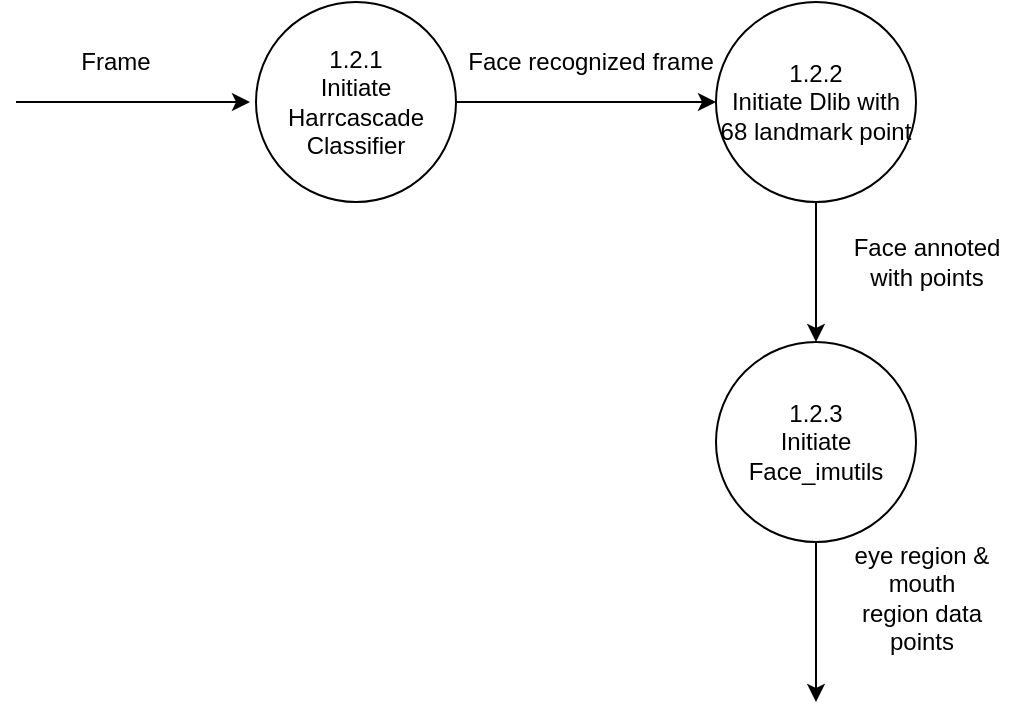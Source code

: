 <mxfile version="14.1.8" type="github">
  <diagram id="ygghDUTjfjhycSP1k7Ox" name="Page-1">
    <mxGraphModel dx="744" dy="357" grid="1" gridSize="10" guides="1" tooltips="1" connect="1" arrows="1" fold="1" page="1" pageScale="1" pageWidth="850" pageHeight="1100" math="0" shadow="0">
      <root>
        <mxCell id="0" />
        <mxCell id="1" parent="0" />
        <mxCell id="7ZuKBuAMagFnStaNHIoC-1" value="1.2.1&lt;br&gt;Initiate Harrcascade&lt;br&gt;Classifier" style="ellipse;whiteSpace=wrap;html=1;aspect=fixed;" vertex="1" parent="1">
          <mxGeometry x="200" y="120" width="100" height="100" as="geometry" />
        </mxCell>
        <mxCell id="7ZuKBuAMagFnStaNHIoC-2" value="1.2.2&lt;br&gt;Initiate Dlib with 68 landmark point" style="ellipse;whiteSpace=wrap;html=1;aspect=fixed;" vertex="1" parent="1">
          <mxGeometry x="430" y="120" width="100" height="100" as="geometry" />
        </mxCell>
        <mxCell id="7ZuKBuAMagFnStaNHIoC-3" value="" style="endArrow=classic;html=1;exitX=1;exitY=0.5;exitDx=0;exitDy=0;entryX=0;entryY=0.5;entryDx=0;entryDy=0;" edge="1" parent="1" source="7ZuKBuAMagFnStaNHIoC-1" target="7ZuKBuAMagFnStaNHIoC-2">
          <mxGeometry width="50" height="50" relative="1" as="geometry">
            <mxPoint x="300" y="200" as="sourcePoint" />
            <mxPoint x="350" y="150" as="targetPoint" />
          </mxGeometry>
        </mxCell>
        <mxCell id="7ZuKBuAMagFnStaNHIoC-4" value="Face recognized frame" style="text;html=1;align=center;verticalAlign=middle;resizable=0;points=[];autosize=1;" vertex="1" parent="1">
          <mxGeometry x="297" y="140" width="140" height="20" as="geometry" />
        </mxCell>
        <mxCell id="7ZuKBuAMagFnStaNHIoC-5" value="" style="endArrow=classic;html=1;exitX=0.5;exitY=1;exitDx=0;exitDy=0;" edge="1" parent="1" source="7ZuKBuAMagFnStaNHIoC-2">
          <mxGeometry width="50" height="50" relative="1" as="geometry">
            <mxPoint x="510" y="320" as="sourcePoint" />
            <mxPoint x="480" y="290" as="targetPoint" />
          </mxGeometry>
        </mxCell>
        <mxCell id="7ZuKBuAMagFnStaNHIoC-6" value="Face annoted &lt;br&gt;with points" style="text;html=1;align=center;verticalAlign=middle;resizable=0;points=[];autosize=1;" vertex="1" parent="1">
          <mxGeometry x="490" y="235" width="90" height="30" as="geometry" />
        </mxCell>
        <mxCell id="7ZuKBuAMagFnStaNHIoC-7" value="1.2.3&lt;br&gt;Initiate Face_imutils" style="ellipse;whiteSpace=wrap;html=1;aspect=fixed;" vertex="1" parent="1">
          <mxGeometry x="430" y="290" width="100" height="100" as="geometry" />
        </mxCell>
        <mxCell id="7ZuKBuAMagFnStaNHIoC-8" value="" style="endArrow=classic;html=1;" edge="1" parent="1">
          <mxGeometry width="50" height="50" relative="1" as="geometry">
            <mxPoint x="80" y="170" as="sourcePoint" />
            <mxPoint x="197" y="170" as="targetPoint" />
          </mxGeometry>
        </mxCell>
        <mxCell id="7ZuKBuAMagFnStaNHIoC-9" value="Frame" style="text;html=1;strokeColor=none;fillColor=none;align=center;verticalAlign=middle;whiteSpace=wrap;rounded=0;" vertex="1" parent="1">
          <mxGeometry x="110" y="140" width="40" height="20" as="geometry" />
        </mxCell>
        <mxCell id="7ZuKBuAMagFnStaNHIoC-10" value="" style="endArrow=classic;html=1;" edge="1" parent="1" source="7ZuKBuAMagFnStaNHIoC-7">
          <mxGeometry width="50" height="50" relative="1" as="geometry">
            <mxPoint x="460" y="490" as="sourcePoint" />
            <mxPoint x="480" y="470" as="targetPoint" />
          </mxGeometry>
        </mxCell>
        <mxCell id="7ZuKBuAMagFnStaNHIoC-11" value="&lt;span&gt;eye region &amp;amp; mouth region data points&lt;/span&gt;" style="text;html=1;strokeColor=none;fillColor=none;align=center;verticalAlign=middle;whiteSpace=wrap;rounded=0;" vertex="1" parent="1">
          <mxGeometry x="498" y="400" width="70" height="35" as="geometry" />
        </mxCell>
      </root>
    </mxGraphModel>
  </diagram>
</mxfile>
